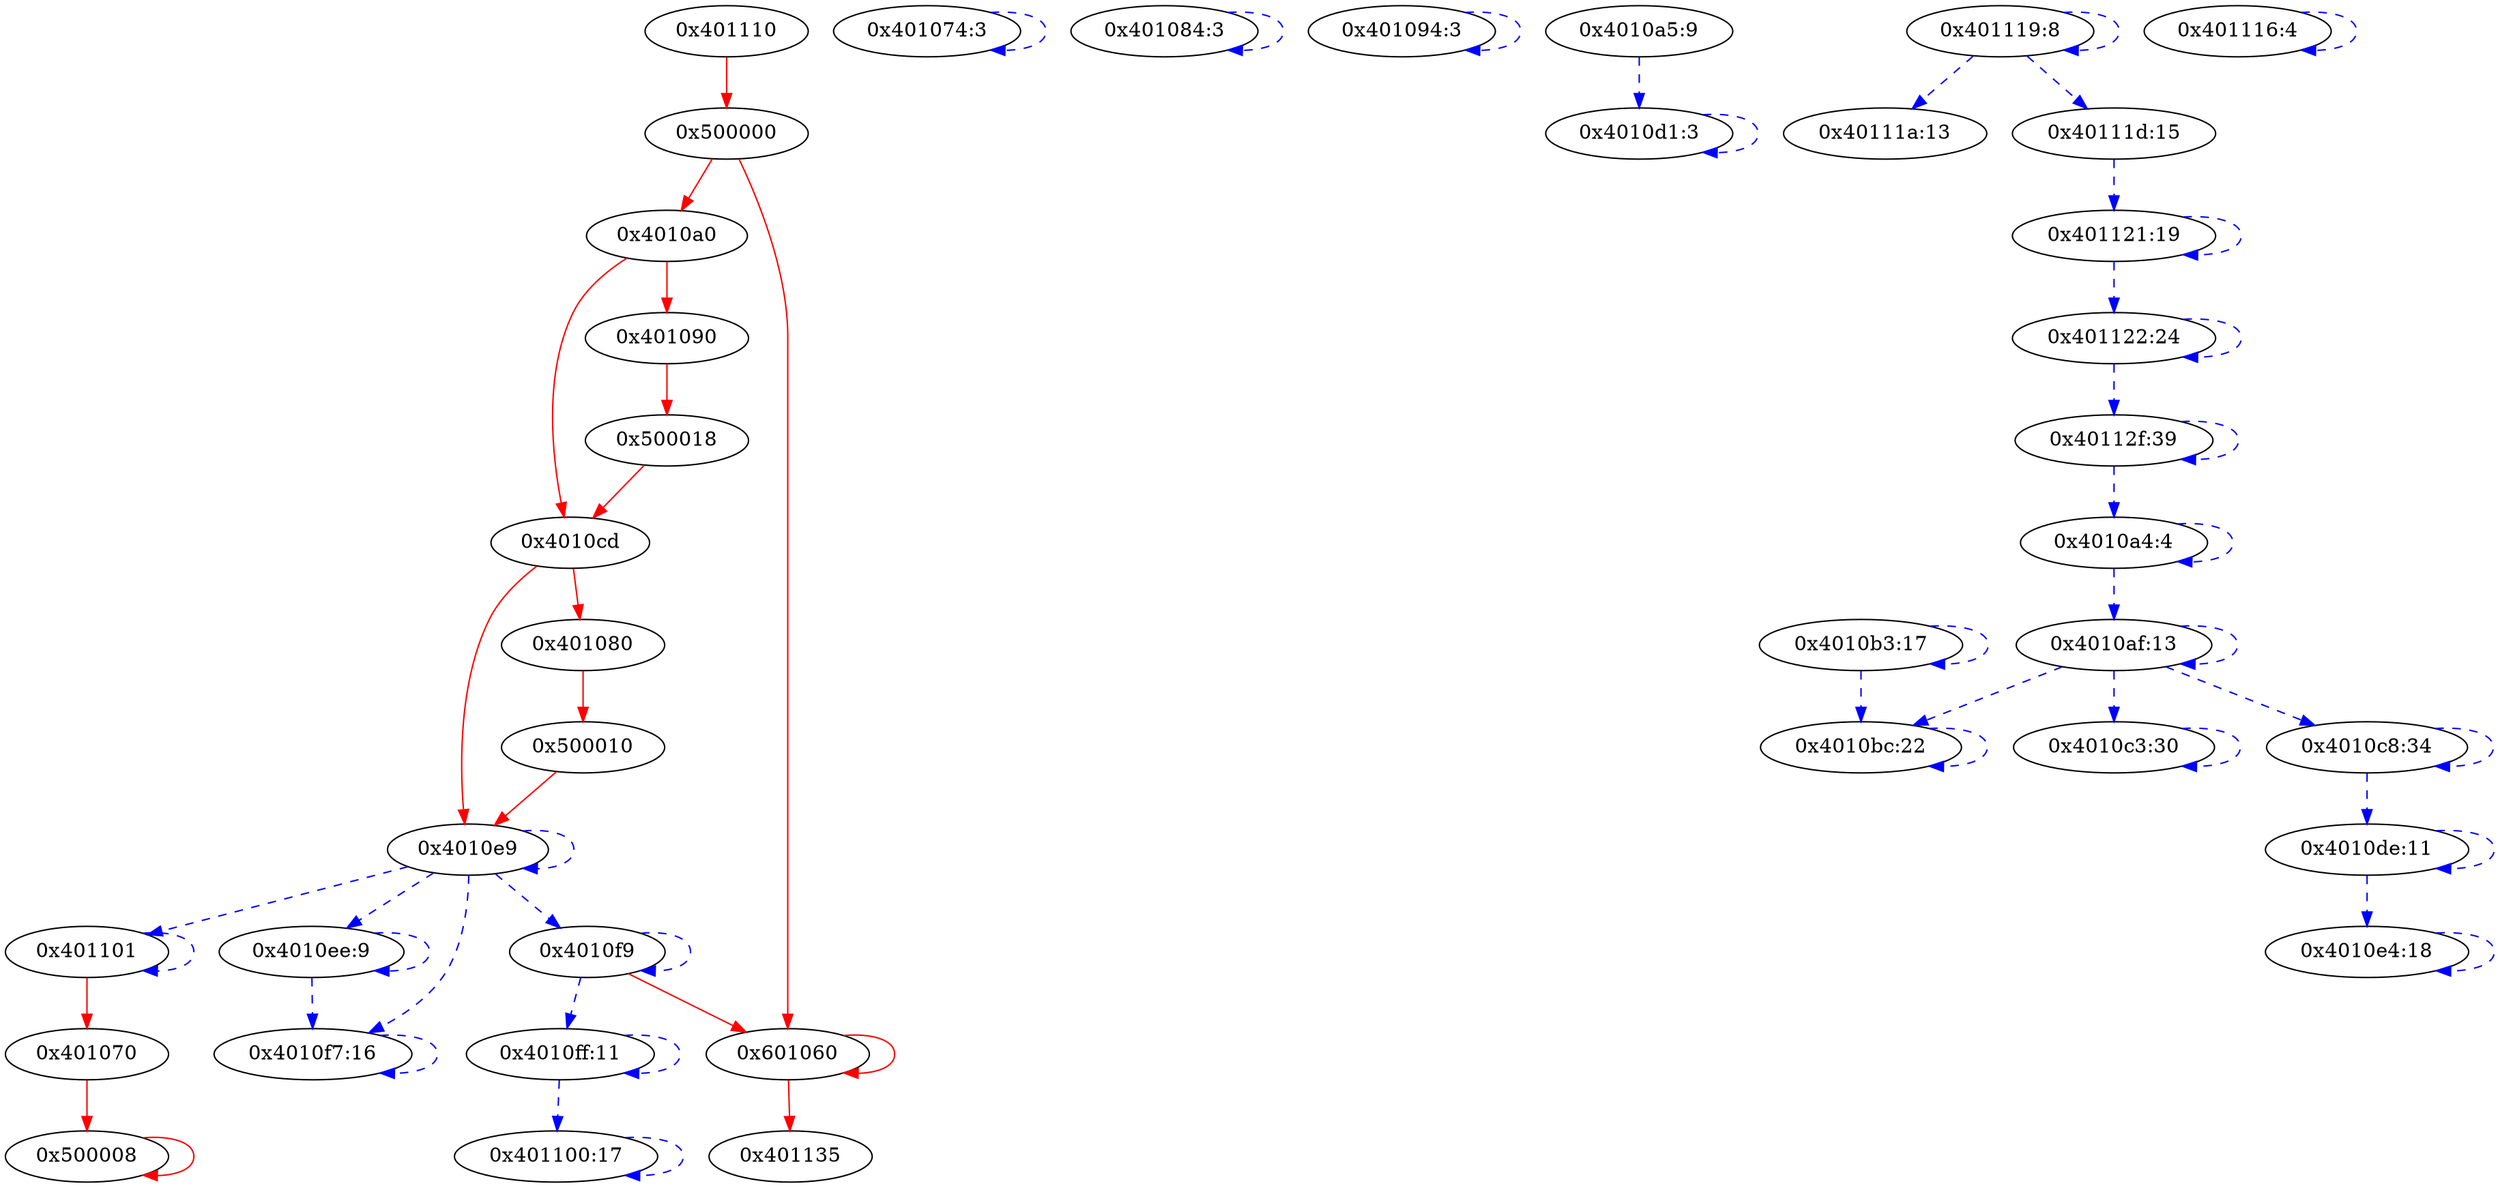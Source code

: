 digraph {
401110 [label="0x401110"];
500000 [label="0x500000"];
"4010a0" [label="0x4010a0"];
401090 [label="0x401090"];
500018 [label="0x500018"];
"4010cd" [label="0x4010cd"];
401080 [label="0x401080"];
500010 [label="0x500010"];
601060 [label="0x601060"];
"4010e9" [label="0x4010e9"];
"4010f9" [label="0x4010f9"];
401101 [label="0x401101"];
401070 [label="0x401070"];
500008 [label="0x500008"];
401135 [label="0x401135"];
401074 [label="0x401074:3"];
401084 [label="0x401084:3"];
401094 [label="0x401094:3"];
"4010ff" [label="0x4010ff:11"];
401100 [label="0x401100:17"];
"4010d1" [label="0x4010d1:3"];
"4010de" [label="0x4010de:11"];
"4010e4" [label="0x4010e4:18"];
"4010ee" [label="0x4010ee:9"];
"4010f7" [label="0x4010f7:16"];
"4010a4" [label="0x4010a4:4"];
"4010af" [label="0x4010af:13"];
"4010bc" [label="0x4010bc:22"];
"4010c3" [label="0x4010c3:30"];
"4010c8" [label="0x4010c8:34"];
"4010b3" [label="0x4010b3:17"];
"4010a5" [label="0x4010a5:9"];
401116 [label="0x401116:4"];
401119 [label="0x401119:8"];
"40111a" [label="0x40111a:13"];
"40111d" [label="0x40111d:15"];
401121 [label="0x401121:19"];
401122 [label="0x401122:24"];
"40112f" [label="0x40112f:39"];
401110 -> 500000 [type=control, color=red, style=solid];
500000 -> "4010a0" [type=control, color=red, style=solid];
500000 -> 601060 [type=control, color=red, style=solid];
"4010a0" -> 401090 [type=control, color=red, style=solid];
"4010a0" -> "4010cd" [type=control, color=red, style=solid];
401090 -> 500018 [type=control, color=red, style=solid];
500018 -> "4010cd" [type=control, color=red, style=solid];
"4010cd" -> 401080 [type=control, color=red, style=solid];
"4010cd" -> "4010e9" [type=control, color=red, style=solid];
401080 -> 500010 [type=control, color=red, style=solid];
500010 -> "4010e9" [type=control, color=red, style=solid];
601060 -> 601060 [type=control, color=red, style=solid];
601060 -> 401135 [type=control, color=red, style=solid];
"4010e9" -> "4010f9" [type=data, color=blue, style=dashed];
"4010e9" -> 401101 [type=data, color=blue, style=dashed];
"4010e9" -> "4010e9" [type=data, color=blue, style=dashed];
"4010e9" -> "4010ee" [type=data, color=blue, style=dashed];
"4010e9" -> "4010f7" [type=data, color=blue, style=dashed];
"4010f9" -> 601060 [type=control, color=red, style=solid];
"4010f9" -> "4010f9" [type=data, color=blue, style=dashed];
"4010f9" -> "4010ff" [type=data, color=blue, style=dashed];
401101 -> 401070 [type=control, color=red, style=solid];
401101 -> 401101 [type=data, color=blue, style=dashed];
401070 -> 500008 [type=control, color=red, style=solid];
500008 -> 500008 [type=control, color=red, style=solid];
401074 -> 401074 [type=data, color=blue, style=dashed];
401084 -> 401084 [type=data, color=blue, style=dashed];
401094 -> 401094 [type=data, color=blue, style=dashed];
"4010ff" -> "4010ff" [type=data, color=blue, style=dashed];
"4010ff" -> 401100 [type=data, color=blue, style=dashed];
401100 -> 401100 [type=data, color=blue, style=dashed];
"4010d1" -> "4010d1" [type=data, color=blue, style=dashed];
"4010de" -> "4010de" [type=data, color=blue, style=dashed];
"4010de" -> "4010e4" [type=data, color=blue, style=dashed];
"4010e4" -> "4010e4" [type=data, color=blue, style=dashed];
"4010ee" -> "4010ee" [type=data, color=blue, style=dashed];
"4010ee" -> "4010f7" [type=data, color=blue, style=dashed];
"4010f7" -> "4010f7" [type=data, color=blue, style=dashed];
"4010a4" -> "4010a4" [type=data, color=blue, style=dashed];
"4010a4" -> "4010af" [type=data, color=blue, style=dashed];
"4010af" -> "4010af" [type=data, color=blue, style=dashed];
"4010af" -> "4010bc" [type=data, color=blue, style=dashed];
"4010af" -> "4010c3" [type=data, color=blue, style=dashed];
"4010af" -> "4010c8" [type=data, color=blue, style=dashed];
"4010bc" -> "4010bc" [type=data, color=blue, style=dashed];
"4010c3" -> "4010c3" [type=data, color=blue, style=dashed];
"4010c8" -> "4010c8" [type=data, color=blue, style=dashed];
"4010c8" -> "4010de" [type=data, color=blue, style=dashed];
"4010b3" -> "4010b3" [type=data, color=blue, style=dashed];
"4010b3" -> "4010bc" [type=data, color=blue, style=dashed];
"4010a5" -> "4010d1" [type=data, color=blue, style=dashed];
401116 -> 401116 [type=data, color=blue, style=dashed];
401119 -> 401119 [type=data, color=blue, style=dashed];
401119 -> "40111a" [type=data, color=blue, style=dashed];
401119 -> "40111d" [type=data, color=blue, style=dashed];
"40111d" -> 401121 [type=data, color=blue, style=dashed];
401121 -> 401121 [type=data, color=blue, style=dashed];
401121 -> 401122 [type=data, color=blue, style=dashed];
401122 -> 401122 [type=data, color=blue, style=dashed];
401122 -> "40112f" [type=data, color=blue, style=dashed];
"40112f" -> "40112f" [type=data, color=blue, style=dashed];
"40112f" -> "4010a4" [type=data, color=blue, style=dashed];
}
